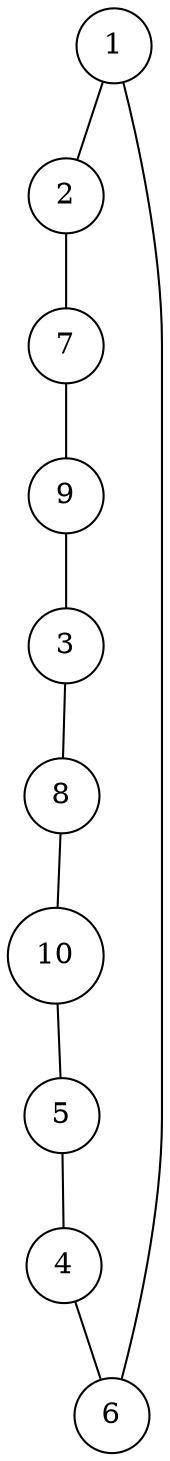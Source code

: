 graph random1716955679 {
	node [shape=circle fillcolor=white]
	1 [ pos = "0.736003,0.748803!"]
	2 [ pos = "1.523493,0.953517!"]
	3 [ pos = "4.893173,5.000000!"]
	4 [ pos = "0.023125,3.800800!"]
	5 [ pos = "1.771428,4.494692!"]
	6 [ pos = "1.142924,1.684905!"]
	7 [ pos = "2.510729,3.161259!"]
	8 [ pos = "4.393033,4.953699!"]
	9 [ pos = "4.395495,3.338502!"]
	10 [ pos = "2.087957,3.774620!"]

	1 -- 2
	2 -- 7
	3 -- 8
	4 -- 6
	5 -- 4
	6 -- 1
	7 -- 9
	8 -- 10
	9 -- 3
	10 -- 5
}
